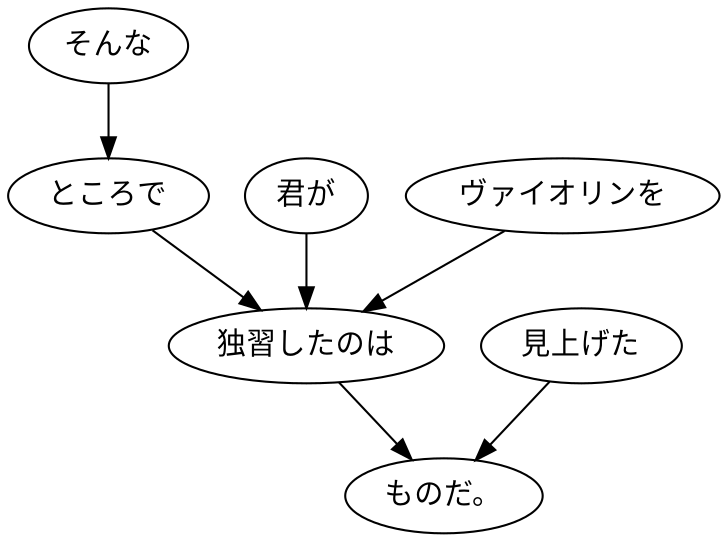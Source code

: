 digraph graph7825 {
	node0 [label="そんな"];
	node1 [label="ところで"];
	node2 [label="君が"];
	node3 [label="ヴァイオリンを"];
	node4 [label="独習したのは"];
	node5 [label="見上げた"];
	node6 [label="ものだ。"];
	node0 -> node1;
	node1 -> node4;
	node2 -> node4;
	node3 -> node4;
	node4 -> node6;
	node5 -> node6;
}
